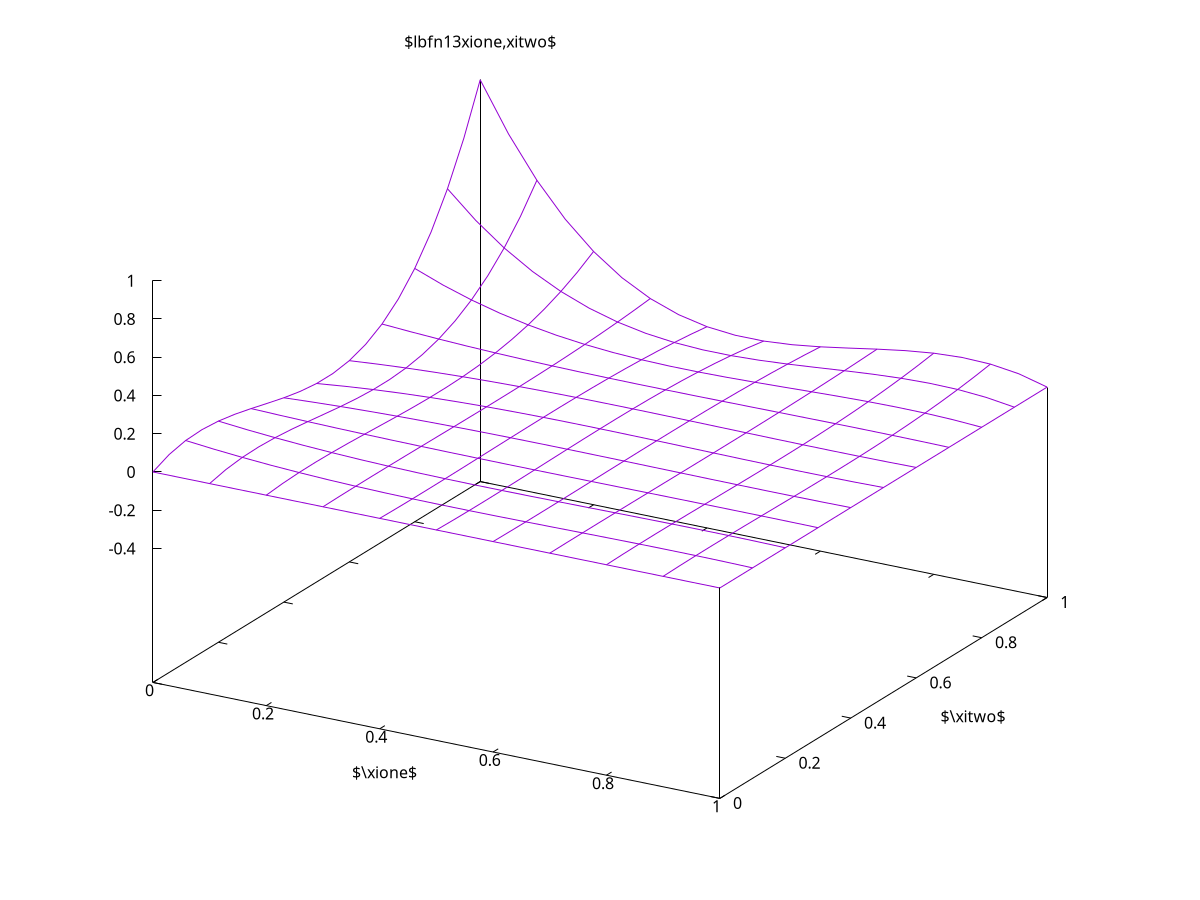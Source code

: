 #set title "Bicubic Lagrange basis functions"
set nokey
set samples 21
set isosample 11
set xlabel "$\\xione$"
set ylabel "$\\xitwo$"
set label 13 "$\\lbfn{13}{\\xione,\\xitwo}$" at 0.00, 1.00, 1.20 centre
#set xtics  0.00,0.25,1
#set ytics -0.25,0.25,1
psi13(x,y)= (1.0/4.0)*(3.0*x-1.0)*(3.0*x-2.0)*(1.0-x)*y*(3.0*y-1.0)*(3.0*y-2.0)
set xrange [0:1]
set yrange [0:1]
set zrange [-0.4:1]
splot psi13(x,y)

 
